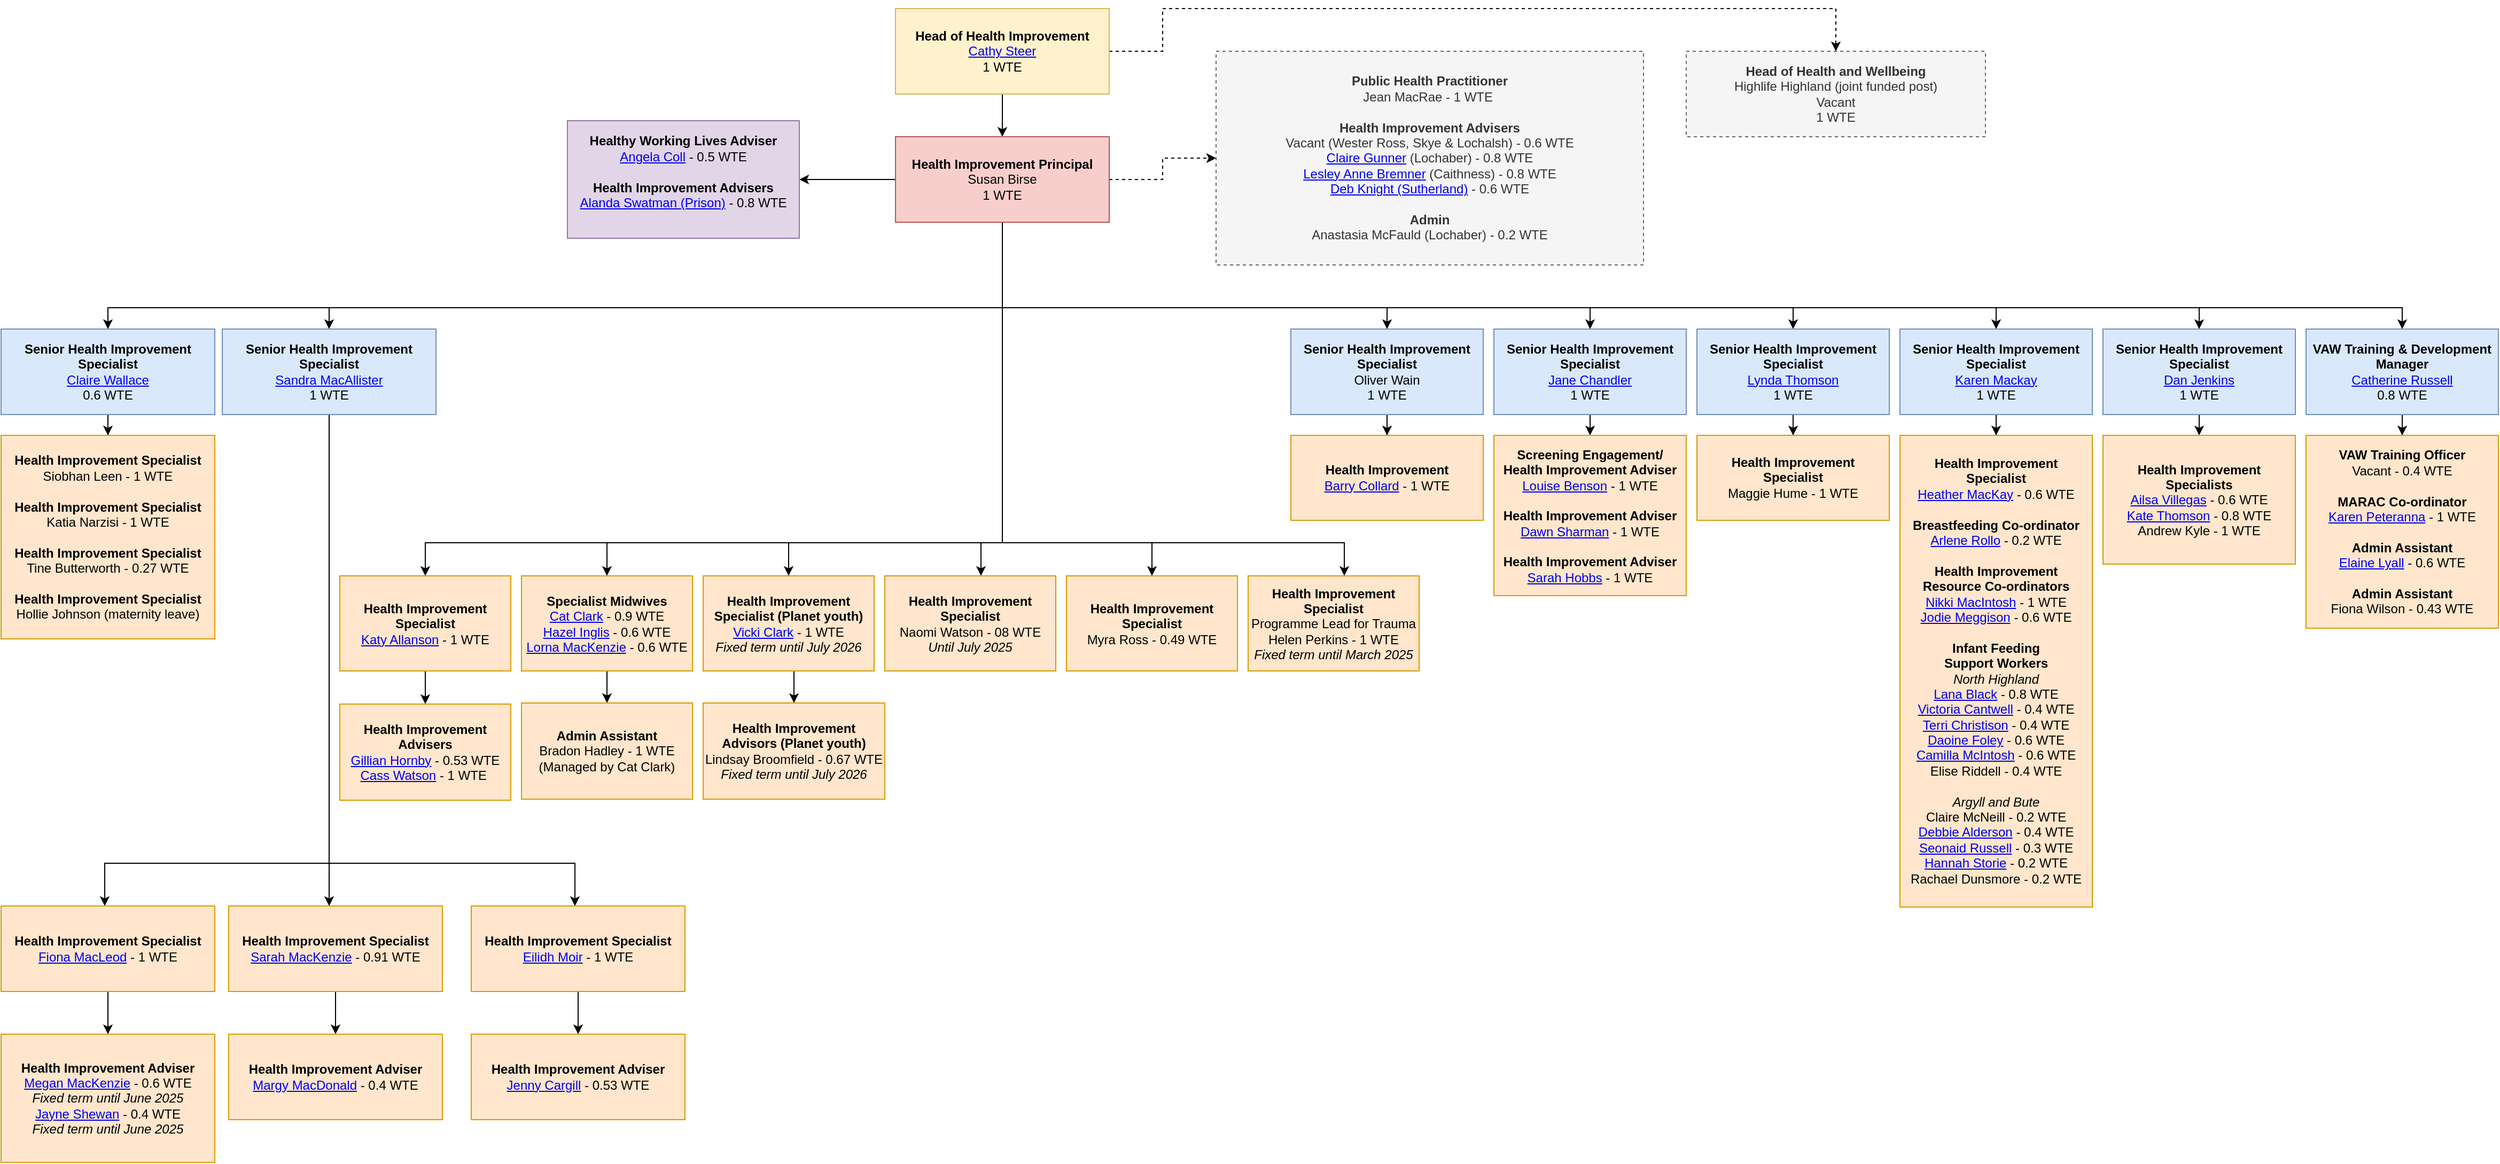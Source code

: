 <mxfile version="26.0.13">
  <diagram name="Page-1" id="HcX3bfwF6lE1asdT7tTk">
    <mxGraphModel dx="1434" dy="780" grid="1" gridSize="10" guides="1" tooltips="1" connect="1" arrows="1" fold="1" page="1" pageScale="1" pageWidth="1200" pageHeight="2500" math="0" shadow="0">
      <root>
        <mxCell id="0" />
        <mxCell id="1" parent="0" />
        <mxCell id="362GJsHBonHIGvl6nyRb-12" style="edgeStyle=orthogonalEdgeStyle;rounded=0;orthogonalLoop=1;jettySize=auto;html=1;exitX=0.5;exitY=1;exitDx=0;exitDy=0;entryX=0.5;entryY=0;entryDx=0;entryDy=0;" parent="1" source="vD92ctXVasO_yc49qX7o-1" target="vD92ctXVasO_yc49qX7o-2" edge="1">
          <mxGeometry relative="1" as="geometry" />
        </mxCell>
        <mxCell id="dUJbXZuZC-ZlEkuP6XWf-4" value="" style="edgeStyle=orthogonalEdgeStyle;rounded=0;orthogonalLoop=1;jettySize=auto;html=1;entryX=0.5;entryY=0;entryDx=0;entryDy=0;dashed=1;" parent="1" source="vD92ctXVasO_yc49qX7o-1" target="dUJbXZuZC-ZlEkuP6XWf-3" edge="1">
          <mxGeometry relative="1" as="geometry">
            <Array as="points">
              <mxPoint x="1110" y="80" />
              <mxPoint x="1110" y="40" />
              <mxPoint x="1740" y="40" />
            </Array>
          </mxGeometry>
        </mxCell>
        <mxCell id="vD92ctXVasO_yc49qX7o-1" value="&lt;b&gt;Head of Health Improvement&lt;/b&gt;&lt;br&gt;&lt;a href=&quot;https://nhshighland.publichealth.scot.nhs.uk/staff/cathy-steer/&quot;&gt;Cathy Steer&lt;/a&gt;&lt;br&gt;1 WTE" style="rounded=0;whiteSpace=wrap;html=1;align=center;fillColor=#fff2cc;strokeColor=#d6b656;" parent="1" vertex="1">
          <mxGeometry x="860" y="40" width="200" height="80" as="geometry" />
        </mxCell>
        <mxCell id="l93xOszXTU8JTiS8Aog6-11" style="edgeStyle=orthogonalEdgeStyle;rounded=0;orthogonalLoop=1;jettySize=auto;html=1;entryX=1;entryY=0.5;entryDx=0;entryDy=0;" parent="1" source="vD92ctXVasO_yc49qX7o-2" target="362GJsHBonHIGvl6nyRb-2" edge="1">
          <mxGeometry relative="1" as="geometry" />
        </mxCell>
        <mxCell id="dUJbXZuZC-ZlEkuP6XWf-2" value="" style="edgeStyle=orthogonalEdgeStyle;rounded=0;orthogonalLoop=1;jettySize=auto;html=1;dashed=1;" parent="1" source="vD92ctXVasO_yc49qX7o-2" target="dUJbXZuZC-ZlEkuP6XWf-1" edge="1">
          <mxGeometry relative="1" as="geometry" />
        </mxCell>
        <mxCell id="iqJZ9SWqiJofJMr2BXb5-12" style="edgeStyle=orthogonalEdgeStyle;rounded=0;orthogonalLoop=1;jettySize=auto;html=1;" parent="1" source="vD92ctXVasO_yc49qX7o-2" target="362GJsHBonHIGvl6nyRb-11" edge="1">
          <mxGeometry relative="1" as="geometry">
            <Array as="points">
              <mxPoint x="960" y="320" />
              <mxPoint x="1890" y="320" />
            </Array>
          </mxGeometry>
        </mxCell>
        <mxCell id="iqJZ9SWqiJofJMr2BXb5-14" style="edgeStyle=orthogonalEdgeStyle;rounded=0;orthogonalLoop=1;jettySize=auto;html=1;" parent="1" source="vD92ctXVasO_yc49qX7o-2" target="gycXvk_gMWdpRGh6Wd55-23" edge="1">
          <mxGeometry relative="1" as="geometry">
            <Array as="points">
              <mxPoint x="960" y="320" />
              <mxPoint x="2270" y="320" />
            </Array>
          </mxGeometry>
        </mxCell>
        <mxCell id="iqJZ9SWqiJofJMr2BXb5-16" style="edgeStyle=orthogonalEdgeStyle;rounded=0;orthogonalLoop=1;jettySize=auto;html=1;entryX=0.5;entryY=0;entryDx=0;entryDy=0;" parent="1" source="vD92ctXVasO_yc49qX7o-2" target="362GJsHBonHIGvl6nyRb-6" edge="1">
          <mxGeometry relative="1" as="geometry">
            <Array as="points">
              <mxPoint x="960" y="320" />
              <mxPoint x="123" y="320" />
            </Array>
          </mxGeometry>
        </mxCell>
        <mxCell id="iqJZ9SWqiJofJMr2BXb5-17" style="edgeStyle=orthogonalEdgeStyle;rounded=0;orthogonalLoop=1;jettySize=auto;html=1;entryX=0.5;entryY=0;entryDx=0;entryDy=0;" parent="1" source="vD92ctXVasO_yc49qX7o-2" target="362GJsHBonHIGvl6nyRb-10" edge="1">
          <mxGeometry relative="1" as="geometry">
            <Array as="points">
              <mxPoint x="960" y="320" />
              <mxPoint x="1320" y="320" />
            </Array>
          </mxGeometry>
        </mxCell>
        <mxCell id="iqJZ9SWqiJofJMr2BXb5-18" style="edgeStyle=orthogonalEdgeStyle;rounded=0;orthogonalLoop=1;jettySize=auto;html=1;entryX=0.5;entryY=0;entryDx=0;entryDy=0;" parent="1" source="vD92ctXVasO_yc49qX7o-2" target="gycXvk_gMWdpRGh6Wd55-14" edge="1">
          <mxGeometry relative="1" as="geometry">
            <Array as="points">
              <mxPoint x="960" y="320" />
              <mxPoint x="1510" y="320" />
            </Array>
          </mxGeometry>
        </mxCell>
        <mxCell id="iqJZ9SWqiJofJMr2BXb5-19" style="edgeStyle=orthogonalEdgeStyle;rounded=0;orthogonalLoop=1;jettySize=auto;html=1;" parent="1" source="vD92ctXVasO_yc49qX7o-2" target="362GJsHBonHIGvl6nyRb-9" edge="1">
          <mxGeometry relative="1" as="geometry">
            <Array as="points">
              <mxPoint x="960" y="320" />
              <mxPoint x="1700" y="320" />
            </Array>
          </mxGeometry>
        </mxCell>
        <mxCell id="iqJZ9SWqiJofJMr2BXb5-26" style="edgeStyle=orthogonalEdgeStyle;rounded=0;orthogonalLoop=1;jettySize=auto;html=1;" parent="1" source="vD92ctXVasO_yc49qX7o-2" target="l93xOszXTU8JTiS8Aog6-1" edge="1">
          <mxGeometry relative="1" as="geometry">
            <Array as="points">
              <mxPoint x="960" y="540" />
              <mxPoint x="940" y="540" />
            </Array>
          </mxGeometry>
        </mxCell>
        <mxCell id="iqJZ9SWqiJofJMr2BXb5-27" style="edgeStyle=orthogonalEdgeStyle;rounded=0;orthogonalLoop=1;jettySize=auto;html=1;" parent="1" source="vD92ctXVasO_yc49qX7o-2" target="LKEzGGXKQKT5LVtFUAzv-2" edge="1">
          <mxGeometry relative="1" as="geometry">
            <Array as="points">
              <mxPoint x="960" y="540" />
              <mxPoint x="1100" y="540" />
            </Array>
          </mxGeometry>
        </mxCell>
        <mxCell id="iqJZ9SWqiJofJMr2BXb5-30" style="edgeStyle=orthogonalEdgeStyle;rounded=0;orthogonalLoop=1;jettySize=auto;html=1;entryX=0.5;entryY=0;entryDx=0;entryDy=0;" parent="1" source="vD92ctXVasO_yc49qX7o-2" target="gycXvk_gMWdpRGh6Wd55-22" edge="1">
          <mxGeometry relative="1" as="geometry">
            <Array as="points">
              <mxPoint x="960" y="320" />
              <mxPoint x="2080" y="320" />
            </Array>
          </mxGeometry>
        </mxCell>
        <mxCell id="iqJZ9SWqiJofJMr2BXb5-33" style="edgeStyle=orthogonalEdgeStyle;rounded=0;orthogonalLoop=1;jettySize=auto;html=1;entryX=0.5;entryY=0;entryDx=0;entryDy=0;" parent="1" source="vD92ctXVasO_yc49qX7o-2" target="jFZhcO7rVFDEwFlkS7IA-2" edge="1">
          <mxGeometry relative="1" as="geometry">
            <Array as="points">
              <mxPoint x="960" y="540" />
              <mxPoint x="760" y="540" />
            </Array>
          </mxGeometry>
        </mxCell>
        <mxCell id="iqJZ9SWqiJofJMr2BXb5-34" style="edgeStyle=orthogonalEdgeStyle;rounded=0;orthogonalLoop=1;jettySize=auto;html=1;entryX=0.5;entryY=0;entryDx=0;entryDy=0;" parent="1" source="vD92ctXVasO_yc49qX7o-2" target="jFZhcO7rVFDEwFlkS7IA-1" edge="1">
          <mxGeometry relative="1" as="geometry">
            <Array as="points">
              <mxPoint x="960" y="540" />
              <mxPoint x="590" y="540" />
            </Array>
          </mxGeometry>
        </mxCell>
        <mxCell id="iqJZ9SWqiJofJMr2BXb5-35" style="edgeStyle=orthogonalEdgeStyle;rounded=0;orthogonalLoop=1;jettySize=auto;html=1;entryX=0.5;entryY=0;entryDx=0;entryDy=0;" parent="1" source="vD92ctXVasO_yc49qX7o-2" target="gycXvk_gMWdpRGh6Wd55-12" edge="1">
          <mxGeometry relative="1" as="geometry">
            <Array as="points">
              <mxPoint x="960" y="540" />
              <mxPoint x="420" y="540" />
            </Array>
          </mxGeometry>
        </mxCell>
        <mxCell id="iqJZ9SWqiJofJMr2BXb5-36" style="edgeStyle=orthogonalEdgeStyle;rounded=0;orthogonalLoop=1;jettySize=auto;html=1;" parent="1" source="vD92ctXVasO_yc49qX7o-2" target="iqJZ9SWqiJofJMr2BXb5-28" edge="1">
          <mxGeometry relative="1" as="geometry">
            <Array as="points">
              <mxPoint x="960" y="540" />
              <mxPoint x="1280" y="540" />
            </Array>
          </mxGeometry>
        </mxCell>
        <mxCell id="bwcPP4D5LRZF_BLjKkTn-1" style="edgeStyle=orthogonalEdgeStyle;rounded=0;orthogonalLoop=1;jettySize=auto;html=1;entryX=0.5;entryY=0;entryDx=0;entryDy=0;" parent="1" source="vD92ctXVasO_yc49qX7o-2" target="362GJsHBonHIGvl6nyRb-7" edge="1">
          <mxGeometry relative="1" as="geometry">
            <Array as="points">
              <mxPoint x="960" y="320" />
              <mxPoint x="330" y="320" />
            </Array>
          </mxGeometry>
        </mxCell>
        <UserObject label="&lt;b&gt;Health Improvement Principal&lt;br&gt;&lt;/b&gt;Susan Birse&lt;br&gt;1 WTE" id="vD92ctXVasO_yc49qX7o-2">
          <mxCell style="rounded=0;whiteSpace=wrap;html=1;align=center;fillColor=#f8cecc;strokeColor=#b85450;" parent="1" vertex="1">
            <mxGeometry x="860" y="160" width="200" height="80" as="geometry" />
          </mxCell>
        </UserObject>
        <mxCell id="362GJsHBonHIGvl6nyRb-2" value="&lt;div&gt;&lt;b&gt;Healthy Working Lives Adviser&lt;/b&gt;&lt;/div&gt;&lt;div&gt;&lt;a href=&quot;https://nhshighland.publichealth.scot.nhs.uk/staff/angela-coll/&quot;&gt;Angela Coll&lt;/a&gt; - 0.5 WTE&lt;/div&gt;&lt;div&gt;&lt;br&gt;&lt;/div&gt;&lt;div&gt;&lt;b style=&quot;background-color: initial;&quot;&gt;Health Improvement Advisers&lt;/b&gt;&lt;br&gt;&lt;/div&gt;&lt;div&gt;&lt;div&gt;&lt;a style=&quot;background-color: initial;&quot; href=&quot;https://nhshighland.publichealth.scot.nhs.uk/staff/alanda-swatman/&quot;&gt;Alanda Swatman (Prison)&lt;/a&gt;&lt;span style=&quot;background-color: initial;&quot;&gt; - 0.8 WTE&lt;/span&gt;&lt;br&gt;&lt;/div&gt;&lt;/div&gt;&lt;div&gt;&lt;br&gt;&lt;/div&gt;" style="rounded=0;whiteSpace=wrap;html=1;fillColor=#e1d5e7;strokeColor=#9673a6;" parent="1" vertex="1">
          <mxGeometry x="553" y="145" width="217" height="110" as="geometry" />
        </mxCell>
        <mxCell id="gycXvk_gMWdpRGh6Wd55-9" value="" style="edgeStyle=orthogonalEdgeStyle;rounded=0;orthogonalLoop=1;jettySize=auto;html=1;" parent="1" source="362GJsHBonHIGvl6nyRb-6" target="gycXvk_gMWdpRGh6Wd55-8" edge="1">
          <mxGeometry relative="1" as="geometry" />
        </mxCell>
        <mxCell id="362GJsHBonHIGvl6nyRb-6" value="&lt;div&gt;&lt;b&gt;Senior Health Improvement Specialist&lt;/b&gt;&lt;/div&gt;&lt;div&gt;&lt;a href=&quot;https://nhshighland.publichealth.scot.nhs.uk/staff/claire-derwin/&quot;&gt;Claire Wallace&lt;/a&gt;&lt;/div&gt;&lt;div&gt;0.6 WTE&lt;/div&gt;" style="rounded=0;whiteSpace=wrap;html=1;fillColor=#dae8fc;strokeColor=#6c8ebf;" parent="1" vertex="1">
          <mxGeometry x="23" y="340" width="200" height="80" as="geometry" />
        </mxCell>
        <mxCell id="jFZhcO7rVFDEwFlkS7IA-9" style="edgeStyle=orthogonalEdgeStyle;rounded=0;orthogonalLoop=1;jettySize=auto;html=1;exitX=0.5;exitY=1;exitDx=0;exitDy=0;" parent="1" source="362GJsHBonHIGvl6nyRb-7" target="5NIrkgR4hm5I-wIUvoph-7" edge="1">
          <mxGeometry relative="1" as="geometry">
            <Array as="points">
              <mxPoint x="330" y="770" />
              <mxPoint x="330" y="770" />
            </Array>
          </mxGeometry>
        </mxCell>
        <mxCell id="jFZhcO7rVFDEwFlkS7IA-10" style="edgeStyle=orthogonalEdgeStyle;rounded=0;orthogonalLoop=1;jettySize=auto;html=1;exitX=0.5;exitY=1;exitDx=0;exitDy=0;" parent="1" source="362GJsHBonHIGvl6nyRb-7" target="gycXvk_gMWdpRGh6Wd55-10" edge="1">
          <mxGeometry relative="1" as="geometry">
            <Array as="points">
              <mxPoint x="330" y="840" />
              <mxPoint x="120" y="840" />
            </Array>
          </mxGeometry>
        </mxCell>
        <mxCell id="jFZhcO7rVFDEwFlkS7IA-11" style="edgeStyle=orthogonalEdgeStyle;rounded=0;orthogonalLoop=1;jettySize=auto;html=1;exitX=0.5;exitY=1;exitDx=0;exitDy=0;" parent="1" source="362GJsHBonHIGvl6nyRb-7" target="l93xOszXTU8JTiS8Aog6-8" edge="1">
          <mxGeometry relative="1" as="geometry">
            <Array as="points">
              <mxPoint x="330" y="840" />
              <mxPoint x="560" y="840" />
            </Array>
          </mxGeometry>
        </mxCell>
        <mxCell id="362GJsHBonHIGvl6nyRb-7" value="&lt;div&gt;&lt;b&gt;Senior Health Improvement Specialist&lt;/b&gt;&lt;/div&gt;&lt;div&gt;&lt;a href=&quot;https://nhshighland.publichealth.scot.nhs.uk/staff/sandra-macallister/&quot;&gt;Sandra MacAllister&lt;/a&gt;&lt;/div&gt;&lt;div&gt;1 WTE&lt;/div&gt;" style="rounded=0;whiteSpace=wrap;html=1;fillColor=#dae8fc;strokeColor=#6c8ebf;" parent="1" vertex="1">
          <mxGeometry x="230" y="340" width="200" height="80" as="geometry" />
        </mxCell>
        <mxCell id="iqJZ9SWqiJofJMr2BXb5-8" style="edgeStyle=orthogonalEdgeStyle;rounded=0;orthogonalLoop=1;jettySize=auto;html=1;" parent="1" source="362GJsHBonHIGvl6nyRb-9" target="l93xOszXTU8JTiS8Aog6-2" edge="1">
          <mxGeometry relative="1" as="geometry" />
        </mxCell>
        <mxCell id="362GJsHBonHIGvl6nyRb-9" value="&lt;div&gt;&lt;b&gt;Senior Health Improvement Specialist&lt;/b&gt;&lt;/div&gt;&lt;div&gt;&lt;div&gt;&lt;a href=&quot;https://nhshighland.publichealth.scot.nhs.uk/staff/lynda-thomson/&quot;&gt;Lynda Thomson&lt;/a&gt;&lt;/div&gt;&lt;div&gt;1 WTE&lt;/div&gt;&lt;/div&gt;" style="rounded=0;whiteSpace=wrap;html=1;fillColor=#dae8fc;strokeColor=#6c8ebf;" parent="1" vertex="1">
          <mxGeometry x="1610" y="340" width="180" height="80" as="geometry" />
        </mxCell>
        <mxCell id="zm2YfmChDq76xpGCdrsq-5" style="edgeStyle=orthogonalEdgeStyle;rounded=0;orthogonalLoop=1;jettySize=auto;html=1;exitX=0.5;exitY=1;exitDx=0;exitDy=0;" parent="1" source="362GJsHBonHIGvl6nyRb-10" target="zm2YfmChDq76xpGCdrsq-4" edge="1">
          <mxGeometry relative="1" as="geometry" />
        </mxCell>
        <mxCell id="362GJsHBonHIGvl6nyRb-10" value="&lt;div&gt;&lt;b&gt;Senior Health Improvement Specialist&lt;/b&gt;&lt;/div&gt;&lt;div&gt;&lt;div&gt;Oliver Wain&lt;/div&gt;&lt;/div&gt;&lt;div&gt;1 WTE&lt;/div&gt;" style="rounded=0;whiteSpace=wrap;html=1;fillColor=#dae8fc;strokeColor=#6c8ebf;" parent="1" vertex="1">
          <mxGeometry x="1230" y="340" width="180" height="80" as="geometry" />
        </mxCell>
        <mxCell id="gycXvk_gMWdpRGh6Wd55-19" value="" style="edgeStyle=orthogonalEdgeStyle;rounded=0;orthogonalLoop=1;jettySize=auto;html=1;" parent="1" source="362GJsHBonHIGvl6nyRb-11" target="gycXvk_gMWdpRGh6Wd55-18" edge="1">
          <mxGeometry relative="1" as="geometry" />
        </mxCell>
        <mxCell id="362GJsHBonHIGvl6nyRb-11" value="&lt;div&gt;&lt;b&gt;Senior Health Improvement Specialist&lt;/b&gt;&lt;/div&gt;&lt;div&gt;&lt;a href=&quot;https://nhshighland.publichealth.scot.nhs.uk/staff/karen-mackay/&quot;&gt;Karen Mackay&lt;/a&gt;&lt;/div&gt;&lt;div&gt;1 WTE&lt;/div&gt;" style="rounded=0;whiteSpace=wrap;html=1;fillColor=#dae8fc;strokeColor=#6c8ebf;" parent="1" vertex="1">
          <mxGeometry x="1800" y="340" width="180" height="80" as="geometry" />
        </mxCell>
        <mxCell id="gycXvk_gMWdpRGh6Wd55-8" value="&lt;div&gt;&lt;b&gt;Health Improvement Specialist&lt;/b&gt;&lt;/div&gt;&lt;div&gt;Siobhan Leen -&amp;nbsp;&lt;span style=&quot;background-color: transparent; color: light-dark(rgb(0, 0, 0), rgb(255, 255, 255));&quot;&gt;1 WTE&lt;/span&gt;&lt;/div&gt;&lt;div&gt;&lt;br&gt;&lt;/div&gt;&lt;div&gt;&lt;div&gt;&lt;b&gt;Health Improvement Specialist&lt;/b&gt;&lt;/div&gt;&lt;/div&gt;&lt;div&gt;&lt;span style=&quot;background-color: transparent; color: light-dark(rgb(0, 0, 0), rgb(255, 255, 255));&quot; data-olk-copy-source=&quot;MessageBody&quot;&gt;Katia Narzisi -&amp;nbsp;&lt;/span&gt;&lt;span style=&quot;background-color: transparent; color: light-dark(rgb(0, 0, 0), rgb(255, 255, 255));&quot;&gt;1 WTE&lt;/span&gt;&lt;br&gt;&lt;/div&gt;&lt;div&gt;&lt;span data-olk-copy-source=&quot;MessageBody&quot;&gt;&lt;br&gt;&lt;/span&gt;&lt;/div&gt;&lt;div&gt;&lt;span data-olk-copy-source=&quot;MessageBody&quot;&gt;&lt;div&gt;&lt;b&gt;Health Improvement Specialist&lt;/b&gt;&lt;/div&gt;&lt;div&gt;&lt;span style=&quot;background-color: transparent; color: light-dark(rgb(0, 0, 0), rgb(255, 255, 255));&quot; data-olk-copy-source=&quot;MessageBody&quot;&gt;Tine Butterworth -&amp;nbsp;&lt;/span&gt;&lt;span style=&quot;background-color: transparent; color: light-dark(rgb(0, 0, 0), rgb(255, 255, 255));&quot;&gt;0.27 WTE&lt;/span&gt;&lt;br&gt;&lt;/div&gt;&lt;/span&gt;&lt;/div&gt;&lt;div&gt;&lt;span data-olk-copy-source=&quot;MessageBody&quot;&gt;&lt;br&gt;&lt;/span&gt;&lt;/div&gt;&lt;div&gt;&lt;span data-olk-copy-source=&quot;MessageBody&quot;&gt;&lt;div&gt;&lt;b&gt;Health Improvement Specialist&lt;/b&gt;&lt;/div&gt;&lt;div&gt;&lt;span style=&quot;background-color: transparent; color: light-dark(rgb(0, 0, 0), rgb(255, 255, 255));&quot;&gt;Hollie Johnson (maternity leave)&lt;/span&gt;&lt;br&gt;&lt;/div&gt;&lt;/span&gt;&lt;/div&gt;" style="rounded=0;whiteSpace=wrap;html=1;fillColor=#ffe6cc;strokeColor=#d79b00;" parent="1" vertex="1">
          <mxGeometry x="23" y="439.5" width="200" height="190.5" as="geometry" />
        </mxCell>
        <mxCell id="5PrLI-bdZE74SPTcNNlp-3" value="" style="edgeStyle=orthogonalEdgeStyle;rounded=0;orthogonalLoop=1;jettySize=auto;html=1;" parent="1" source="gycXvk_gMWdpRGh6Wd55-10" target="5PrLI-bdZE74SPTcNNlp-2" edge="1">
          <mxGeometry relative="1" as="geometry" />
        </mxCell>
        <mxCell id="gycXvk_gMWdpRGh6Wd55-10" value="&lt;div&gt;&lt;b&gt;Health Improvement Specialist&lt;/b&gt;&lt;/div&gt;&lt;div&gt;&lt;a href=&quot;https://nhshighland.publichealth.scot.nhs.uk/staff/fiona-macleod/&quot;&gt;Fiona MacLeod&lt;/a&gt; - 1 WTE&lt;/div&gt;" style="rounded=0;whiteSpace=wrap;html=1;fillColor=#ffe6cc;strokeColor=#d79b00;" parent="1" vertex="1">
          <mxGeometry x="23" y="880" width="200" height="80" as="geometry" />
        </mxCell>
        <mxCell id="jFZhcO7rVFDEwFlkS7IA-13" style="edgeStyle=orthogonalEdgeStyle;rounded=0;orthogonalLoop=1;jettySize=auto;html=1;exitX=0.5;exitY=1;exitDx=0;exitDy=0;" parent="1" source="gycXvk_gMWdpRGh6Wd55-12" target="jFZhcO7rVFDEwFlkS7IA-12" edge="1">
          <mxGeometry relative="1" as="geometry" />
        </mxCell>
        <mxCell id="gycXvk_gMWdpRGh6Wd55-12" value="&lt;div&gt;&lt;b&gt;Health Improvement &lt;br&gt;Specialist&lt;/b&gt;&lt;/div&gt;&lt;div&gt;&lt;a href=&quot;https://nhshighland.publichealth.scot.nhs.uk/staff/katy-allanson/&quot;&gt;Katy Allanson&lt;/a&gt; - 1 WTE&lt;/div&gt;" style="rounded=0;whiteSpace=wrap;html=1;fillColor=#ffe6cc;strokeColor=#d79b00;" parent="1" vertex="1">
          <mxGeometry x="340" y="571" width="160" height="89" as="geometry" />
        </mxCell>
        <mxCell id="zm2YfmChDq76xpGCdrsq-8" style="edgeStyle=orthogonalEdgeStyle;rounded=0;orthogonalLoop=1;jettySize=auto;html=1;exitX=0.5;exitY=1;exitDx=0;exitDy=0;entryX=0.5;entryY=0;entryDx=0;entryDy=0;" parent="1" source="gycXvk_gMWdpRGh6Wd55-14" target="gycXvk_gMWdpRGh6Wd55-20" edge="1">
          <mxGeometry relative="1" as="geometry" />
        </mxCell>
        <mxCell id="gycXvk_gMWdpRGh6Wd55-14" value="&lt;div&gt;&lt;b&gt;Senior Health Improvement &lt;br&gt;Specialist&lt;/b&gt;&lt;/div&gt;&lt;div&gt;&lt;a href=&quot;https://nhshighland.publichealth.scot.nhs.uk/staff/jane-chandler/&quot;&gt;Jane Chandler&lt;/a&gt;&lt;/div&gt;&lt;div&gt;1 WTE&lt;/div&gt;" style="rounded=0;whiteSpace=wrap;html=1;fillColor=#DAE8FC;strokeColor=#6C8EBF;" parent="1" vertex="1">
          <mxGeometry x="1420" y="340" width="180" height="80" as="geometry" />
        </mxCell>
        <mxCell id="gycXvk_gMWdpRGh6Wd55-18" value="&lt;div&gt;&lt;b&gt;Health Improvement &lt;br&gt;Specialist&lt;/b&gt;&lt;/div&gt;&lt;div&gt;&lt;a href=&quot;https://nhshighland.publichealth.scot.nhs.uk/staff/heather-mackay/&quot;&gt;Heather MacKay&lt;/a&gt;&amp;nbsp;- 0.6 WTE&lt;br&gt;&lt;/div&gt;&lt;div&gt;&lt;b&gt;&lt;br&gt;&lt;/b&gt;&lt;/div&gt;&lt;div&gt;&lt;b&gt;Breastfeeding Co-ordinator&lt;/b&gt;&lt;/div&gt;&lt;div&gt;&lt;a href=&quot;https://nhshighland.publichealth.scot.nhs.uk/staff/arlene-rollo/&quot;&gt;Arlene Rollo&lt;/a&gt; - 0.2 WTE&lt;/div&gt;&lt;div&gt;&lt;br&gt;&lt;/div&gt;&lt;b&gt;Health Improvement &lt;br&gt;Resource Co-ordinators&lt;/b&gt;&lt;br&gt;&lt;div&gt;&lt;a href=&quot;https://nhshighland.publichealth.scot.nhs.uk/staff/nicola-mcintosh-2/&quot;&gt;Nikki MacIntosh&lt;/a&gt; - 1 WTE&lt;/div&gt;&lt;div&gt;&lt;a href=&quot;https://nhshighland.publichealth.scot.nhs.uk/staff/jodie-meggison/&quot;&gt;Jodie Meggison&lt;/a&gt; - 0.6 WTE&lt;/div&gt;&lt;div&gt;&lt;b&gt;&lt;br&gt;&lt;/b&gt;&lt;/div&gt;&lt;div&gt;&lt;b&gt;Infant Feeding&lt;br&gt;Support Workers&lt;/b&gt;&lt;/div&gt;&lt;div&gt;&lt;div style=&quot;&quot;&gt;&lt;i&gt;North Highland&lt;/i&gt;&lt;/div&gt;&lt;div style=&quot;&quot;&gt;&lt;a href=&quot;https://nhshighland.publichealth.scot.nhs.uk/staff/lana-black/&quot;&gt;Lana Black&lt;/a&gt; - 0.8 WTE&lt;/div&gt;&lt;div style=&quot;&quot;&gt;&lt;a href=&quot;https://nhshighland.publichealth.scot.nhs.uk/staff/victoria-cantwell/&quot;&gt;Victoria Cantwell&lt;/a&gt; - 0.4 WTE&lt;/div&gt;&lt;div style=&quot;&quot;&gt;&lt;a href=&quot;https://nhshighland.publichealth.scot.nhs.uk/staff/terri-christison/&quot;&gt;Terri Christison&lt;/a&gt; - 0.4 WTE&lt;/div&gt;&lt;div style=&quot;&quot;&gt;&lt;a href=&quot;https://nhshighland.publichealth.scot.nhs.uk/staff/daoine-foley/&quot;&gt;Daoine Foley&lt;/a&gt; - 0.6 WTE&lt;/div&gt;&lt;div style=&quot;&quot;&gt;&lt;a style=&quot;background-color: initial;&quot; href=&quot;https://nhshighland.publichealth.scot.nhs.uk/staff/camilla-mcintosh/&quot;&gt;Camilla McIntosh&lt;/a&gt;&lt;span style=&quot;background-color: initial;&quot;&gt; - 0.6 WTE&lt;/span&gt;&lt;br&gt;&lt;/div&gt;&lt;div style=&quot;&quot;&gt;Elise Riddell - 0.4 WTE&lt;/div&gt;&lt;div style=&quot;&quot;&gt;&lt;br&gt;&lt;/div&gt;&lt;div style=&quot;&quot;&gt;&lt;i&gt;Argyll and Bute&lt;/i&gt;&lt;/div&gt;&lt;div style=&quot;&quot;&gt;Claire&amp;nbsp;McNeill&amp;nbsp;- 0.2 WTE&lt;/div&gt;&lt;div style=&quot;&quot;&gt;&lt;a href=&quot;https://nhshighland.publichealth.scot.nhs.uk/staff/debbie-alderson/&quot;&gt;Debbie Alderson&lt;/a&gt; - 0.4 WTE&lt;/div&gt;&lt;div style=&quot;&quot;&gt;&lt;a href=&quot;https://nhshighland.publichealth.scot.nhs.uk/staff/seonaid-russell/&quot;&gt;Seonaid Russell&lt;/a&gt; - 0.3 WTE&lt;/div&gt;&lt;div style=&quot;&quot;&gt;&lt;a href=&quot;https://nhshighland.publichealth.scot.nhs.uk/staff/hannah-storie/&quot;&gt;Hannah Storie&lt;/a&gt; - 0.2 WTE&lt;/div&gt;&lt;/div&gt;&lt;div style=&quot;&quot;&gt;Rachael Dunsmore - 0.2 WTE&lt;br&gt;&lt;/div&gt;" style="rounded=0;whiteSpace=wrap;html=1;fillColor=#ffe6cc;strokeColor=#d79b00;" parent="1" vertex="1">
          <mxGeometry x="1800" y="439.5" width="180" height="441.5" as="geometry" />
        </mxCell>
        <mxCell id="gycXvk_gMWdpRGh6Wd55-20" value="&lt;b&gt;Screening Engagement/&lt;br&gt;Health Improvement Adviser&lt;/b&gt;&lt;div&gt;&lt;a href=&quot;https://nhshighland.publichealth.scot.nhs.uk/staff/louise-benson/&quot;&gt;Louise Benson&lt;/a&gt; - 1 WTE&lt;br&gt;&lt;/div&gt;&lt;div&gt;&lt;br&gt;&lt;/div&gt;&lt;div&gt;&lt;b&gt;Health Improvement Adviser&lt;/b&gt;&lt;/div&gt;&lt;div&gt;&lt;a href=&quot;https://nhshighland.publichealth.scot.nhs.uk/staff/dawn-sharman/&quot;&gt;Dawn Sharman&lt;/a&gt; - 1 WTE&lt;/div&gt;&lt;div&gt;&lt;br&gt;&lt;/div&gt;&lt;div&gt;&lt;div&gt;&lt;b&gt;Health Improvement Adviser&lt;/b&gt;&lt;/div&gt;&lt;div&gt;&lt;a href=&quot;https://nhshighland.publichealth.scot.nhs.uk/staff/sarah-hobbs/&quot;&gt;Sarah Hobbs&lt;/a&gt;&amp;nbsp;- 1 WTE&lt;/div&gt;&lt;/div&gt;" style="rounded=0;whiteSpace=wrap;html=1;fillColor=#ffe6cc;strokeColor=#d79b00;" parent="1" vertex="1">
          <mxGeometry x="1420" y="439.5" width="180" height="150" as="geometry" />
        </mxCell>
        <mxCell id="5NIrkgR4hm5I-wIUvoph-4" style="edgeStyle=orthogonalEdgeStyle;rounded=0;orthogonalLoop=1;jettySize=auto;html=1;exitX=0.5;exitY=1;exitDx=0;exitDy=0;" parent="1" source="gycXvk_gMWdpRGh6Wd55-22" target="5NIrkgR4hm5I-wIUvoph-1" edge="1">
          <mxGeometry relative="1" as="geometry">
            <Array as="points">
              <mxPoint x="2081.5" y="479.5" />
            </Array>
          </mxGeometry>
        </mxCell>
        <mxCell id="gycXvk_gMWdpRGh6Wd55-22" value="&lt;div&gt;&lt;b&gt;Senior Health Improvement Specialist&lt;/b&gt;&lt;/div&gt;&lt;div&gt;&lt;div&gt;&lt;a href=&quot;https://nhshighland.publichealth.scot.nhs.uk/staff/dan-jenkins/&quot;&gt;Dan Jenkins&lt;/a&gt;&lt;/div&gt;&lt;div&gt;1 WTE&lt;/div&gt;&lt;/div&gt;" style="rounded=0;whiteSpace=wrap;html=1;fillColor=#dae8fc;strokeColor=#6c8ebf;" parent="1" vertex="1">
          <mxGeometry x="1990" y="340" width="180" height="80" as="geometry" />
        </mxCell>
        <mxCell id="gycXvk_gMWdpRGh6Wd55-30" value="" style="edgeStyle=orthogonalEdgeStyle;rounded=0;orthogonalLoop=1;jettySize=auto;html=1;" parent="1" source="gycXvk_gMWdpRGh6Wd55-23" target="gycXvk_gMWdpRGh6Wd55-29" edge="1">
          <mxGeometry relative="1" as="geometry" />
        </mxCell>
        <mxCell id="gycXvk_gMWdpRGh6Wd55-23" value="&lt;div&gt;&lt;b&gt;VAW Training &amp;amp; Development Manager&lt;/b&gt;&lt;/div&gt;&lt;div&gt;&lt;a href=&quot;https://nhshighland.publichealth.scot.nhs.uk/staff/catherine-russell/&quot;&gt;Catherine Russell&lt;/a&gt;&lt;/div&gt;&lt;div&gt;0.8 WTE&lt;/div&gt;" style="rounded=0;whiteSpace=wrap;html=1;fillColor=#dae8fc;strokeColor=#6c8ebf;" parent="1" vertex="1">
          <mxGeometry x="2180" y="340" width="180" height="80" as="geometry" />
        </mxCell>
        <mxCell id="gycXvk_gMWdpRGh6Wd55-29" value="&lt;div&gt;&lt;b&gt;VAW Training Officer&lt;/b&gt;&lt;/div&gt;&lt;div&gt;Vacant - 0.4 WTE&lt;/div&gt;&lt;div&gt;&lt;br&gt;&lt;/div&gt;&lt;div&gt;&lt;b&gt;MARAC Co-ordinator&lt;/b&gt;&lt;/div&gt;&lt;div&gt;&lt;a href=&quot;https://nhshighland.publichealth.scot.nhs.uk/staff/karen-peteranna/&quot;&gt;Karen Peteranna&lt;/a&gt; - 1 WTE&lt;/div&gt;&lt;div&gt;&lt;br&gt;&lt;/div&gt;&lt;div&gt;&lt;b&gt;Admin Assistant&lt;/b&gt;&lt;/div&gt;&lt;div&gt;&lt;a href=&quot;https://nhshighland.publichealth.scot.nhs.uk/staff/elaine-lyall/&quot;&gt;Elaine Lyall&lt;/a&gt; - 0.6 WTE&lt;/div&gt;&lt;div&gt;&lt;br&gt;&lt;/div&gt;&lt;div&gt;&lt;b&gt;Admin Assistant&lt;br&gt;&lt;/b&gt;&lt;/div&gt;&lt;div&gt;&lt;span data-olk-copy-source=&quot;MessageBody&quot;&gt;Fiona Wilson - 0.43 WTE&lt;/span&gt;&lt;br&gt;&lt;/div&gt;" style="rounded=0;whiteSpace=wrap;html=1;fillColor=#ffe6cc;strokeColor=#d79b00;" parent="1" vertex="1">
          <mxGeometry x="2180" y="439.5" width="180" height="180.5" as="geometry" />
        </mxCell>
        <mxCell id="5PrLI-bdZE74SPTcNNlp-2" value="&lt;div&gt;&lt;b&gt;Health Improvement Adviser&lt;/b&gt;&lt;/div&gt;&lt;div&gt;&lt;a style=&quot;background-color: initial;&quot; href=&quot;https://nhshighland.publichealth.scot.nhs.uk/staff/megan-mackenzie/&quot;&gt;Megan MacKenzie&lt;/a&gt;&lt;span style=&quot;background-color: initial;&quot;&gt; - 0.6 WTE&lt;/span&gt;&lt;br&gt;&lt;/div&gt;&lt;div&gt;&lt;div style=&quot;border-color: var(--border-color);&quot;&gt;&lt;span style=&quot;border-color: var(--border-color);&quot;&gt;&lt;i&gt;Fixed term until June 2025&lt;/i&gt;&lt;/span&gt;&lt;/div&gt;&lt;div style=&quot;border-color: var(--border-color);&quot;&gt;&lt;/div&gt;&lt;/div&gt;&lt;div&gt;&lt;div&gt;&lt;a href=&quot;https://nhshighland.publichealth.scot.nhs.uk/staff/jayne-shewan/&quot;&gt;Jayne Shewan&lt;/a&gt; - 0.4 WTE&lt;/div&gt;&lt;/div&gt;&lt;div&gt;&lt;i style=&quot;border-color: var(--border-color);&quot;&gt;Fixed term until June 2025&lt;/i&gt;&lt;br&gt;&lt;/div&gt;" style="rounded=0;whiteSpace=wrap;html=1;fillColor=#ffe6cc;strokeColor=#d79b00;" parent="1" vertex="1">
          <mxGeometry x="23" y="1000" width="200" height="120" as="geometry" />
        </mxCell>
        <mxCell id="l93xOszXTU8JTiS8Aog6-1" value="&lt;div&gt;&lt;b&gt;Health Improvement &lt;br&gt;Specialist&lt;/b&gt;&lt;/div&gt;&lt;span style=&quot;background-color: initial;&quot;&gt;Naomi Watson - 08 WTE&lt;/span&gt;&lt;div&gt;&lt;span style=&quot;background-color: initial;&quot;&gt;&lt;i&gt;Until July 2025&lt;/i&gt;&lt;/span&gt;&lt;/div&gt;" style="rounded=0;whiteSpace=wrap;html=1;fillColor=#ffe6cc;strokeColor=#d79b00;" parent="1" vertex="1">
          <mxGeometry x="850" y="571" width="160" height="89" as="geometry" />
        </mxCell>
        <mxCell id="l93xOszXTU8JTiS8Aog6-2" value="&lt;div&gt;&lt;b style=&quot;background-color: initial;&quot;&gt;Health Improvement&lt;/b&gt;&lt;br&gt;&lt;/div&gt;&lt;div&gt;&lt;div&gt;&lt;b&gt;Specialist&lt;/b&gt;&lt;/div&gt;Maggie Hume&amp;nbsp;- 1 WTE&lt;br&gt;&lt;/div&gt;" style="rounded=0;whiteSpace=wrap;html=1;fillColor=#ffe6cc;strokeColor=#d79b00;" parent="1" vertex="1">
          <mxGeometry x="1610" y="439.5" width="180" height="79.5" as="geometry" />
        </mxCell>
        <mxCell id="iqJZ9SWqiJofJMr2BXb5-31" style="edgeStyle=orthogonalEdgeStyle;rounded=0;orthogonalLoop=1;jettySize=auto;html=1;" parent="1" source="l93xOszXTU8JTiS8Aog6-8" target="iqJZ9SWqiJofJMr2BXb5-1" edge="1">
          <mxGeometry relative="1" as="geometry" />
        </mxCell>
        <mxCell id="l93xOszXTU8JTiS8Aog6-8" value="&lt;div&gt;&lt;b&gt;Health Improvement Specialist&lt;/b&gt;&lt;/div&gt;&lt;div&gt;&lt;a href=&quot;https://nhshighland.publichealth.scot.nhs.uk/staff/eilidh-moir/&quot;&gt;Eilidh Moir&lt;/a&gt; - 1 WTE&lt;/div&gt;" style="rounded=0;whiteSpace=wrap;html=1;fillColor=#ffe6cc;strokeColor=#d79b00;" parent="1" vertex="1">
          <mxGeometry x="463" y="880" width="200" height="80" as="geometry" />
        </mxCell>
        <mxCell id="dUJbXZuZC-ZlEkuP6XWf-1" value="&lt;div style=&quot;border-color: var(--border-color);&quot;&gt;&lt;div style=&quot;border-color: var(--border-color);&quot;&gt;&lt;b&gt;Public Health Practitioner&lt;/b&gt;&lt;/div&gt;&lt;div style=&quot;border-color: var(--border-color);&quot;&gt;Jean MacRae - 1 WTE&amp;nbsp;&lt;br&gt;&lt;/div&gt;&lt;div style=&quot;border-color: var(--border-color);&quot;&gt;&lt;br&gt;&lt;/div&gt;&lt;div style=&quot;border-color: var(--border-color);&quot;&gt;&lt;b&gt;Health Improvement Advisers&lt;/b&gt;&lt;/div&gt;&lt;div style=&quot;border-color: var(--border-color);&quot;&gt;Vacant (Wester Ross, Skye &amp;amp; Lochalsh) - 0.6 WTE&lt;/div&gt;&lt;div style=&quot;border-color: var(--border-color);&quot;&gt;&lt;a href=&quot;https://nhshighland.publichealth.scot.nhs.uk/staff/claire-gunner/&quot;&gt;Claire Gunner&lt;/a&gt; (Lochaber) - 0.8 WTE&lt;/div&gt;&lt;div style=&quot;border-color: var(--border-color);&quot;&gt;&lt;a href=&quot;https://nhshighland.publichealth.scot.nhs.uk/staff/lesley-anne-bremner/&quot;&gt;Lesley Anne Bremner&lt;/a&gt; (Caithness) - 0.8 WTE&lt;/div&gt;&lt;div style=&quot;border-color: var(--border-color);&quot;&gt;&lt;a href=&quot;https://nhshighland.publichealth.scot.nhs.uk/staff/deborah-knight/&quot;&gt;Deb Knight (Sutherland)&lt;/a&gt; - 0.6 WTE&lt;/div&gt;&lt;div style=&quot;border-color: var(--border-color);&quot;&gt;&lt;br&gt;&lt;/div&gt;&lt;div style=&quot;border-color: var(--border-color);&quot;&gt;&lt;b&gt;Admin&lt;/b&gt;&lt;/div&gt;&lt;div style=&quot;border-color: var(--border-color);&quot;&gt;&lt;span style=&quot;background-color: initial;&quot;&gt;Anastasia McFauld (Lochaber) - 0.2 WTE&lt;/span&gt;&lt;/div&gt;&lt;/div&gt;" style="rounded=0;whiteSpace=wrap;html=1;dashed=1;fillColor=#f5f5f5;fontColor=#333333;strokeColor=#666666;" parent="1" vertex="1">
          <mxGeometry x="1160" y="80" width="400" height="200" as="geometry" />
        </mxCell>
        <mxCell id="dUJbXZuZC-ZlEkuP6XWf-3" value="&lt;div&gt;&lt;span style=&quot;background-color: initial;&quot;&gt;&lt;b&gt;Head of Health and Wellbeing&lt;/b&gt;&lt;/span&gt;&lt;br&gt;&lt;/div&gt;&lt;div&gt;Highlife Highland (joint funded post)&lt;/div&gt;&lt;div&gt;&lt;div style=&quot;border-color: var(--border-color);&quot;&gt;Vacant&lt;/div&gt;&lt;/div&gt;&lt;div style=&quot;border-color: var(--border-color);&quot;&gt;1 WTE&lt;/div&gt;" style="rounded=0;whiteSpace=wrap;html=1;dashed=1;fillColor=#f5f5f5;fontColor=#333333;strokeColor=#666666;" parent="1" vertex="1">
          <mxGeometry x="1600" y="80" width="280" height="80" as="geometry" />
        </mxCell>
        <mxCell id="5NIrkgR4hm5I-wIUvoph-1" value="&lt;div&gt;&lt;b&gt;Health Improvement Specialists&lt;/b&gt;&lt;/div&gt;&lt;div style=&quot;border-color: var(--border-color);&quot;&gt;&lt;a href=&quot;https://nhshighland.publichealth.scot.nhs.uk/staff/ailsa-villegas/&quot;&gt;Ailsa Villegas&lt;/a&gt; - 0.6&lt;span style=&quot;background-color: initial;&quot;&gt;&amp;nbsp;WTE&lt;/span&gt;&lt;/div&gt;&lt;div style=&quot;border-color: var(--border-color);&quot;&gt;&lt;a href=&quot;https://nhshighland.publichealth.scot.nhs.uk/staff/kate-thomson/&quot;&gt;Kate Thomson&lt;/a&gt;&amp;nbsp;- 0.8 WTE&lt;/div&gt;&lt;div style=&quot;border-color: var(--border-color);&quot;&gt;&lt;span style=&quot;background-color: transparent; color: light-dark(rgb(0, 0, 0), rgb(255, 255, 255));&quot;&gt;Andrew Kyle - 1 WTE&lt;/span&gt;&lt;br&gt;&lt;/div&gt;" style="rounded=0;whiteSpace=wrap;html=1;fillColor=#ffe6cc;strokeColor=#d79b00;" parent="1" vertex="1">
          <mxGeometry x="1990" y="439.5" width="180" height="120.5" as="geometry" />
        </mxCell>
        <mxCell id="5NIrkgR4hm5I-wIUvoph-10" style="edgeStyle=orthogonalEdgeStyle;rounded=0;orthogonalLoop=1;jettySize=auto;html=1;exitX=0.5;exitY=1;exitDx=0;exitDy=0;" parent="1" source="5NIrkgR4hm5I-wIUvoph-7" target="5NIrkgR4hm5I-wIUvoph-9" edge="1">
          <mxGeometry relative="1" as="geometry" />
        </mxCell>
        <mxCell id="5NIrkgR4hm5I-wIUvoph-7" value="&lt;div&gt;&lt;b&gt;Health Improvement Specialist&lt;/b&gt;&lt;/div&gt;&lt;div&gt;&lt;a style=&quot;background-color: initial;&quot; href=&quot;https://nhshighland.publichealth.scot.nhs.uk/staff/sarah-mackenzie/&quot;&gt;Sarah MacKenzie&lt;/a&gt;&lt;span style=&quot;background-color: initial;&quot;&gt; - 0.91 WTE&lt;/span&gt;&lt;br&gt;&lt;/div&gt;" style="rounded=0;whiteSpace=wrap;html=1;fillColor=#ffe6cc;strokeColor=#d79b00;" parent="1" vertex="1">
          <mxGeometry x="236" y="880" width="200" height="80" as="geometry" />
        </mxCell>
        <mxCell id="5NIrkgR4hm5I-wIUvoph-9" value="&lt;div&gt;&lt;b&gt;Health Improvement Adviser&lt;/b&gt;&lt;/div&gt;&lt;div&gt;&lt;a href=&quot;https://nhshighland.publichealth.scot.nhs.uk/staff/margy-macdonald/&quot;&gt;Margy MacDonald&lt;/a&gt; - 0.4 WTE&lt;br&gt;&lt;/div&gt;" style="rounded=0;whiteSpace=wrap;html=1;fillColor=#ffe6cc;strokeColor=#d79b00;" parent="1" vertex="1">
          <mxGeometry x="236" y="1000" width="200" height="80" as="geometry" />
        </mxCell>
        <mxCell id="iqJZ9SWqiJofJMr2BXb5-4" style="edgeStyle=orthogonalEdgeStyle;rounded=0;orthogonalLoop=1;jettySize=auto;html=1;" parent="1" source="jFZhcO7rVFDEwFlkS7IA-1" target="iqJZ9SWqiJofJMr2BXb5-3" edge="1">
          <mxGeometry relative="1" as="geometry" />
        </mxCell>
        <mxCell id="jFZhcO7rVFDEwFlkS7IA-1" value="&lt;div&gt;&lt;b style=&quot;background-color: initial;&quot;&gt;Specialist Midwives&lt;/b&gt;&lt;br&gt;&lt;/div&gt;&lt;div&gt;&lt;div&gt;&lt;a style=&quot;background-color: initial;&quot; href=&quot;https://nhshighland.publichealth.scot.nhs.uk/staff/cat-clark/&quot;&gt;Cat Clark&lt;/a&gt;&lt;span style=&quot;background-color: initial;&quot;&gt; - 0.9 WTE&lt;/span&gt;&lt;br&gt;&lt;/div&gt;&lt;div&gt;&lt;a href=&quot;https://nhshighland.publichealth.scot.nhs.uk/staff/hazel-inglis/&quot;&gt;Hazel Inglis&lt;/a&gt; - 0.6 WTE&lt;/div&gt;&lt;/div&gt;&lt;div&gt;&lt;div&gt;&lt;a href=&quot;https://nhshighland.publichealth.scot.nhs.uk/staff/lorna-mackenzie/&quot;&gt;Lorna MacKenzie&lt;/a&gt;&amp;nbsp;- 0.6 WTE&lt;/div&gt;&lt;/div&gt;" style="rounded=0;whiteSpace=wrap;html=1;fillColor=#ffe6cc;strokeColor=#d79b00;" parent="1" vertex="1">
          <mxGeometry x="510" y="571" width="160" height="89" as="geometry" />
        </mxCell>
        <mxCell id="zm2YfmChDq76xpGCdrsq-7" style="edgeStyle=orthogonalEdgeStyle;rounded=0;orthogonalLoop=1;jettySize=auto;html=1;exitX=0.5;exitY=1;exitDx=0;exitDy=0;entryX=0.5;entryY=0;entryDx=0;entryDy=0;" parent="1" source="jFZhcO7rVFDEwFlkS7IA-2" target="jFZhcO7rVFDEwFlkS7IA-16" edge="1">
          <mxGeometry relative="1" as="geometry" />
        </mxCell>
        <mxCell id="jFZhcO7rVFDEwFlkS7IA-2" value="&lt;b&gt;Health Improvement &lt;br&gt;Specialist&amp;nbsp;(Planet youth)&lt;br&gt;&lt;/b&gt;&lt;a href=&quot;https://nhshighland.publichealth.scot.nhs.uk/staff/vicki-clark/&quot;&gt;Vicki Clark&lt;/a&gt; - 1 WTE&lt;br&gt;&lt;i&gt;Fixed term until July 2026&lt;/i&gt;&lt;b&gt;&lt;br&gt;&lt;/b&gt;" style="rounded=0;whiteSpace=wrap;html=1;fillColor=#ffe6cc;strokeColor=#d79b00;" parent="1" vertex="1">
          <mxGeometry x="680" y="571" width="160" height="89" as="geometry" />
        </mxCell>
        <mxCell id="jFZhcO7rVFDEwFlkS7IA-12" value="&lt;div style=&quot;border-color: var(--border-color);&quot;&gt;&lt;b style=&quot;border-color: var(--border-color);&quot;&gt;Health Improvement&lt;br&gt;Advisers&lt;/b&gt;&lt;/div&gt;&lt;div style=&quot;border-color: var(--border-color);&quot;&gt;&lt;div style=&quot;border-color: var(--border-color);&quot;&gt;&lt;a style=&quot;background-color: initial;&quot; href=&quot;https://nhshighland.publichealth.scot.nhs.uk/staff/gillian-hornby/&quot;&gt;Gillian Hornby&lt;/a&gt;&lt;span style=&quot;background-color: initial;&quot;&gt;&amp;nbsp;- 0.53 WTE&lt;/span&gt;&lt;br&gt;&lt;/div&gt;&lt;div style=&quot;border-color: var(--border-color);&quot;&gt;&lt;a style=&quot;border-color: var(--border-color);&quot; href=&quot;https://nhshighland.publichealth.scot.nhs.uk/staff/cassandra-watson/&quot;&gt;Cass Watson&lt;/a&gt;&amp;nbsp;- 1 WTE&amp;nbsp;&lt;/div&gt;&lt;/div&gt;" style="rounded=0;whiteSpace=wrap;html=1;fillColor=#ffe6cc;strokeColor=#d79b00;" parent="1" vertex="1">
          <mxGeometry x="340" y="691" width="160" height="90" as="geometry" />
        </mxCell>
        <mxCell id="jFZhcO7rVFDEwFlkS7IA-16" value="&lt;b&gt;Health Improvement&lt;br&gt;Advisors&amp;nbsp;(Planet youth)&lt;br&gt;&lt;/b&gt;&lt;div&gt;Lindsay Broomfield&amp;nbsp;- 0.67 WTE&lt;br style=&quot;border-color: var(--border-color);&quot;&gt;&lt;i&gt;Fixed term until July 2026&lt;/i&gt;&lt;b&gt;&lt;br&gt;&lt;/b&gt;&lt;/div&gt;" style="rounded=0;whiteSpace=wrap;html=1;fillColor=#ffe6cc;strokeColor=#d79b00;" parent="1" vertex="1">
          <mxGeometry x="680" y="690" width="170" height="90" as="geometry" />
        </mxCell>
        <mxCell id="LKEzGGXKQKT5LVtFUAzv-2" value="&lt;div&gt;&lt;b&gt;Health Improvement&lt;/b&gt;&lt;/div&gt;&lt;div&gt;&lt;b&gt;Specialist&lt;/b&gt;&lt;/div&gt;&lt;div&gt;Myra Ross - 0.49 WTE&lt;/div&gt;" style="rounded=0;whiteSpace=wrap;html=1;fillColor=#ffe6cc;strokeColor=#d79b00;" parent="1" vertex="1">
          <mxGeometry x="1020" y="571" width="160" height="89" as="geometry" />
        </mxCell>
        <mxCell id="iqJZ9SWqiJofJMr2BXb5-1" value="&lt;div&gt;&lt;b&gt;Health Improvement Adviser&lt;/b&gt;&lt;/div&gt;&lt;div&gt;&lt;div&gt;&lt;span style=&quot;background-color: initial;&quot;&gt;&lt;a href=&quot;https://nhshighland.publichealth.scot.nhs.uk/staff/jenny-cargill/&quot;&gt;Jenny Cargill&lt;/a&gt;&amp;nbsp;- 0.53 WTE&lt;/span&gt;&lt;/div&gt;&lt;div&gt;&lt;/div&gt;&lt;/div&gt;" style="rounded=0;whiteSpace=wrap;html=1;fillColor=#ffe6cc;strokeColor=#d79b00;" parent="1" vertex="1">
          <mxGeometry x="463" y="1000" width="200" height="80" as="geometry" />
        </mxCell>
        <mxCell id="iqJZ9SWqiJofJMr2BXb5-3" value="&lt;div style=&quot;border-color: var(--border-color);&quot;&gt;&lt;div&gt;&lt;b&gt;Admin Assistant&lt;/b&gt;&lt;/div&gt;&lt;div&gt;Bradon Hadley - 1 WTE&lt;/div&gt;&lt;div&gt;(Managed by Cat Clark)&lt;/div&gt;&lt;/div&gt;" style="rounded=0;whiteSpace=wrap;html=1;fillColor=#ffe6cc;strokeColor=#d79b00;" parent="1" vertex="1">
          <mxGeometry x="510" y="690" width="160" height="90" as="geometry" />
        </mxCell>
        <mxCell id="iqJZ9SWqiJofJMr2BXb5-28" value="&lt;div&gt;&lt;b&gt;Health Improvement&lt;/b&gt;&lt;/div&gt;&lt;div&gt;&lt;b&gt;Specialist&lt;/b&gt;&lt;/div&gt;&lt;div&gt;&lt;span data-olk-copy-source=&quot;MessageBody&quot;&gt;Programme Lead for Trauma&lt;/span&gt;&lt;/div&gt;&lt;div&gt;&lt;span data-olk-copy-source=&quot;MessageBody&quot;&gt;Helen Perkins - 1 WTE&lt;/span&gt;&lt;/div&gt;&lt;div&gt;&lt;span data-olk-copy-source=&quot;MessageBody&quot;&gt;&lt;i&gt;Fixed term until March 2025&lt;/i&gt;&lt;/span&gt;&lt;br&gt;&lt;/div&gt;" style="rounded=0;whiteSpace=wrap;html=1;fillColor=#ffe6cc;strokeColor=#d79b00;" parent="1" vertex="1">
          <mxGeometry x="1190" y="571" width="160" height="89" as="geometry" />
        </mxCell>
        <mxCell id="zm2YfmChDq76xpGCdrsq-4" value="&lt;div&gt;&lt;b style=&quot;background-color: initial;&quot;&gt;Health Improvement&lt;/b&gt;&lt;br&gt;&lt;/div&gt;&lt;div&gt;&lt;div&gt;&lt;a href=&quot;https://nhshighland.publichealth.scot.nhs.uk/staff/barry-collard/&quot;&gt;Barry Collard&lt;/a&gt;&lt;span style=&quot;background-color: transparent; color: light-dark(rgb(0, 0, 0), rgb(255, 255, 255));&quot;&gt;&amp;nbsp;- 1 WTE&lt;/span&gt;&lt;br&gt;&lt;/div&gt;&lt;/div&gt;" style="rounded=0;whiteSpace=wrap;html=1;fillColor=#ffe6cc;strokeColor=#d79b00;" parent="1" vertex="1">
          <mxGeometry x="1230" y="439.5" width="180" height="79.5" as="geometry" />
        </mxCell>
      </root>
    </mxGraphModel>
  </diagram>
</mxfile>
